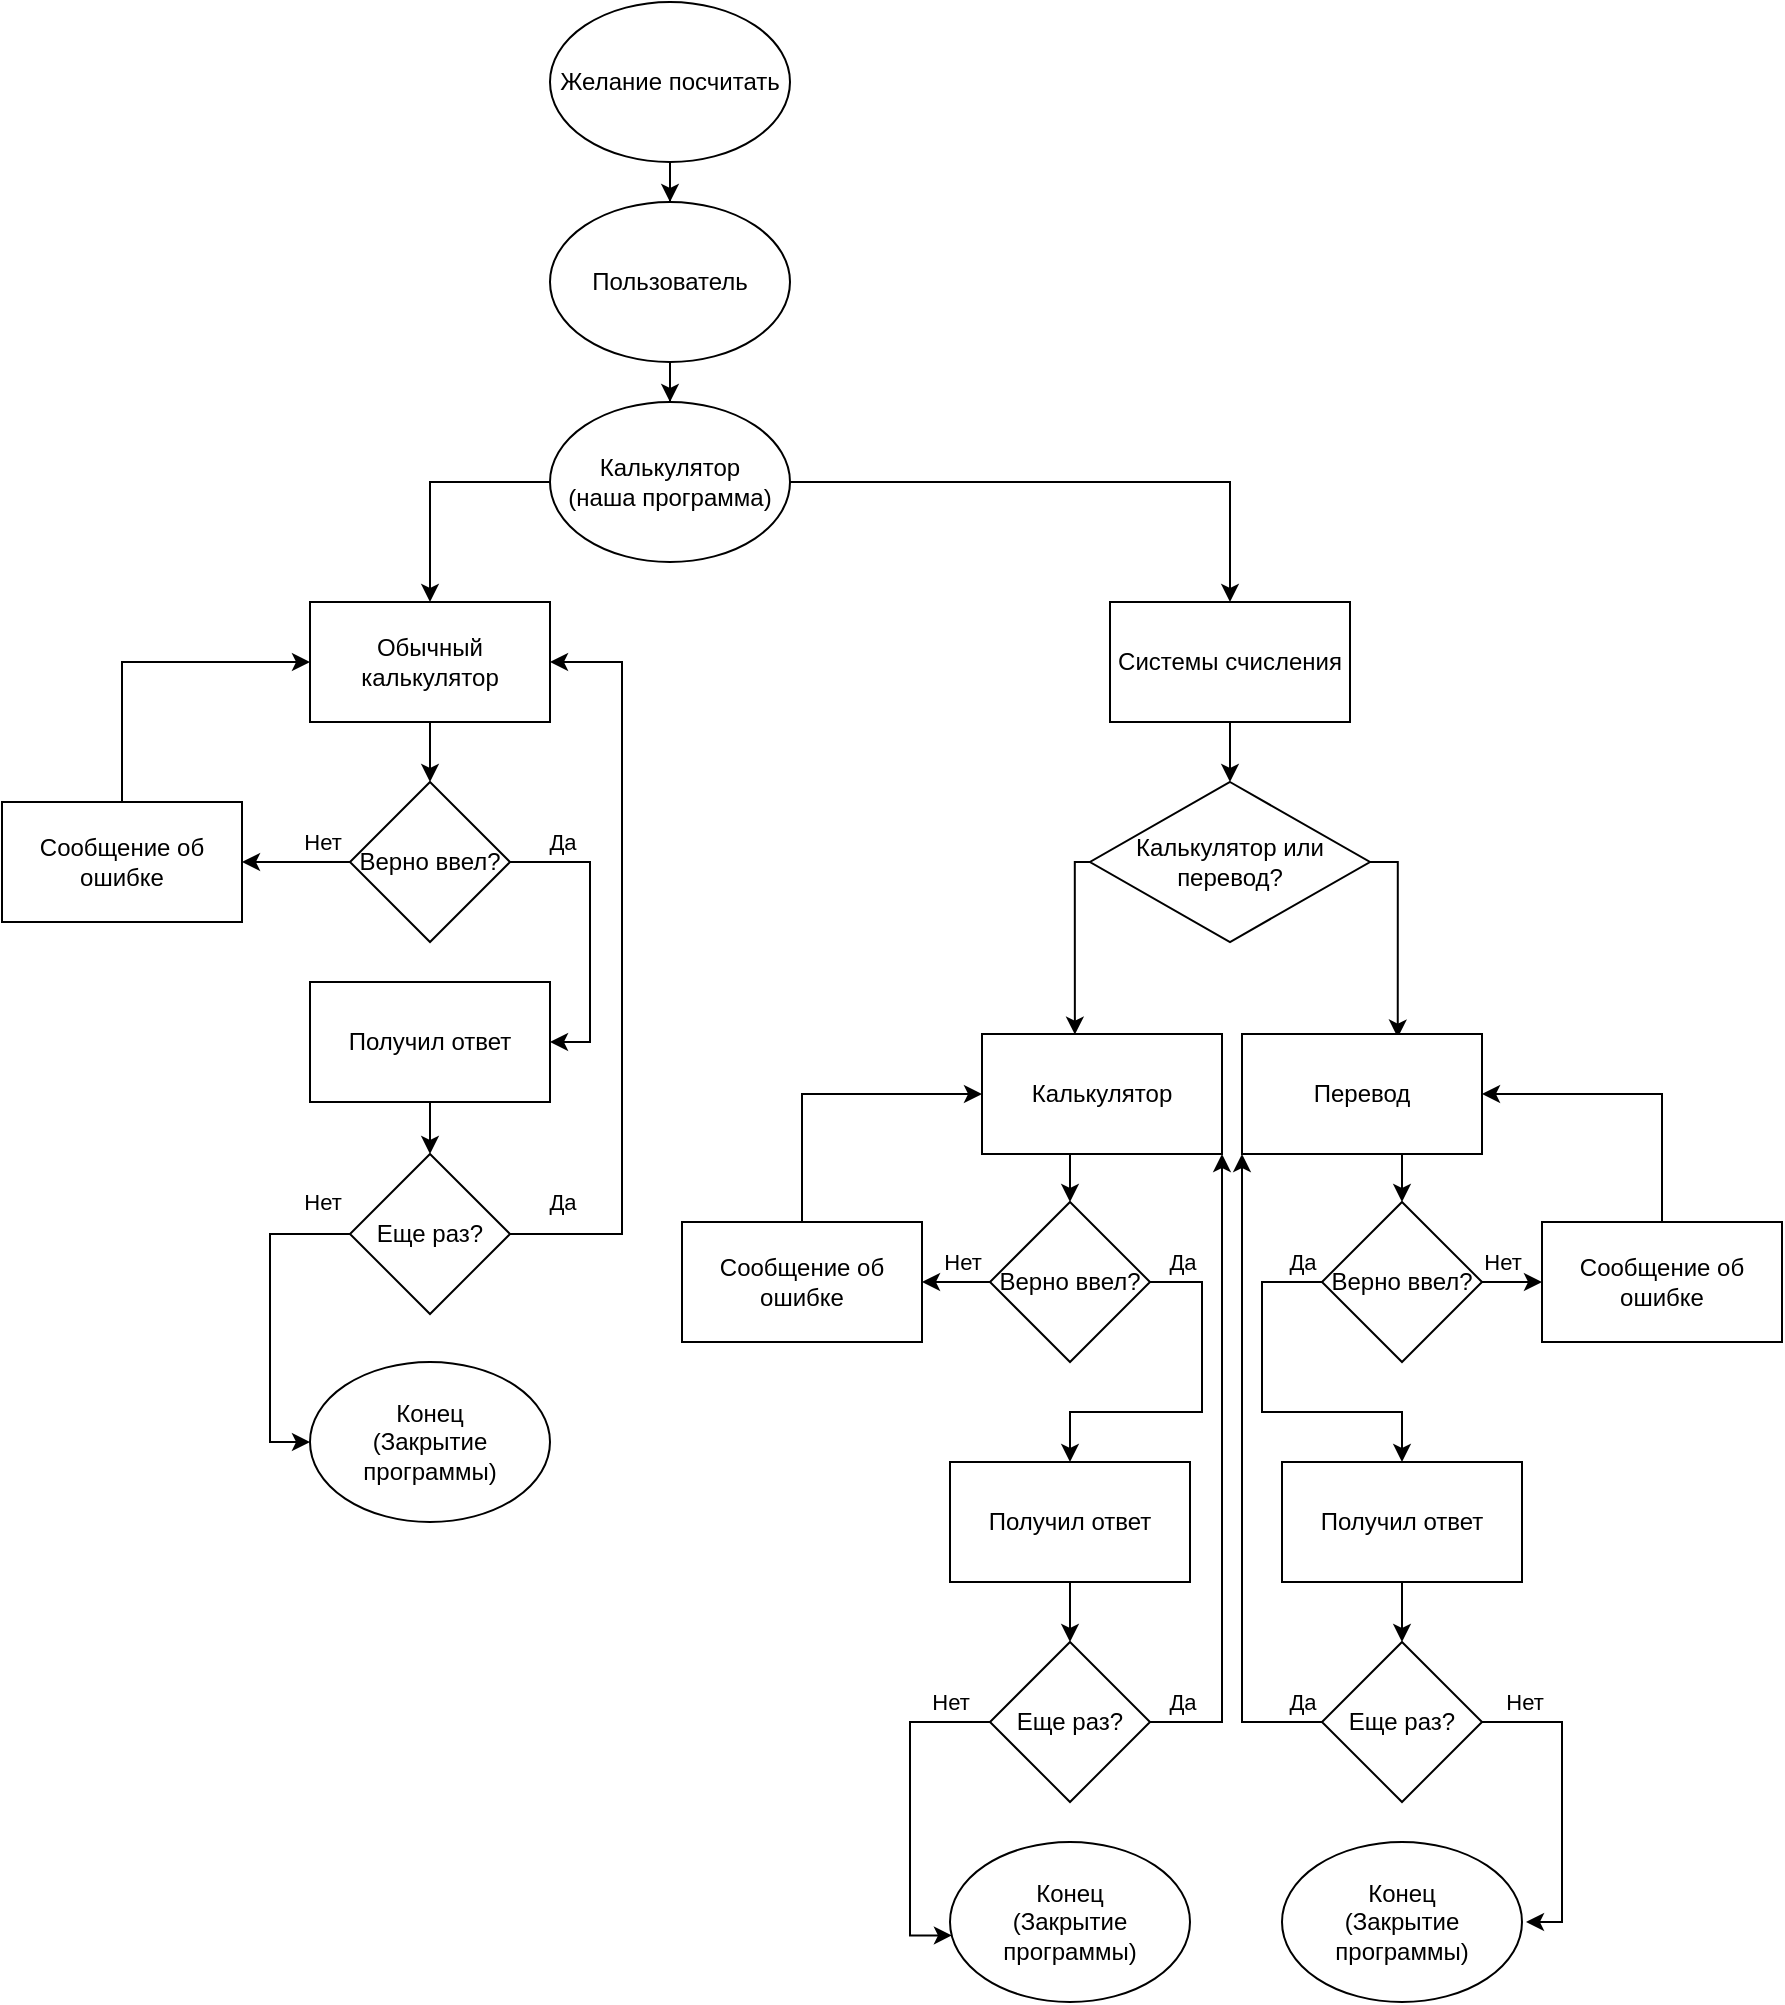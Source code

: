 <mxfile version="15.1.0" type="device"><diagram id="9IHknIMPKNhMybvHQWq0" name="Page-1"><mxGraphModel dx="1008" dy="1721" grid="1" gridSize="10" guides="1" tooltips="1" connect="1" arrows="1" fold="1" page="1" pageScale="1" pageWidth="827" pageHeight="1169" math="0" shadow="0"><root><mxCell id="0"/><mxCell id="1" parent="0"/><mxCell id="6cAgHdpSUKzgkDioAYMB-3" value="" style="edgeStyle=orthogonalEdgeStyle;rounded=0;orthogonalLoop=1;jettySize=auto;html=1;" edge="1" parent="1" source="6cAgHdpSUKzgkDioAYMB-1" target="6cAgHdpSUKzgkDioAYMB-2"><mxGeometry relative="1" as="geometry"/></mxCell><mxCell id="6cAgHdpSUKzgkDioAYMB-1" value="Желание посчитать" style="ellipse;whiteSpace=wrap;html=1;" vertex="1" parent="1"><mxGeometry x="354" y="-1160" width="120" height="80" as="geometry"/></mxCell><mxCell id="6cAgHdpSUKzgkDioAYMB-5" value="" style="edgeStyle=orthogonalEdgeStyle;rounded=0;orthogonalLoop=1;jettySize=auto;html=1;" edge="1" parent="1" source="6cAgHdpSUKzgkDioAYMB-2" target="6cAgHdpSUKzgkDioAYMB-4"><mxGeometry relative="1" as="geometry"/></mxCell><mxCell id="6cAgHdpSUKzgkDioAYMB-2" value="Пользователь" style="ellipse;whiteSpace=wrap;html=1;" vertex="1" parent="1"><mxGeometry x="354" y="-1060" width="120" height="80" as="geometry"/></mxCell><mxCell id="6cAgHdpSUKzgkDioAYMB-8" style="edgeStyle=orthogonalEdgeStyle;rounded=0;orthogonalLoop=1;jettySize=auto;html=1;entryX=0.5;entryY=0;entryDx=0;entryDy=0;" edge="1" parent="1" source="6cAgHdpSUKzgkDioAYMB-4" target="6cAgHdpSUKzgkDioAYMB-6"><mxGeometry relative="1" as="geometry"><Array as="points"><mxPoint x="294" y="-920"/></Array></mxGeometry></mxCell><mxCell id="6cAgHdpSUKzgkDioAYMB-25" style="edgeStyle=orthogonalEdgeStyle;rounded=0;orthogonalLoop=1;jettySize=auto;html=1;entryX=0.5;entryY=0;entryDx=0;entryDy=0;" edge="1" parent="1" source="6cAgHdpSUKzgkDioAYMB-4" target="6cAgHdpSUKzgkDioAYMB-7"><mxGeometry relative="1" as="geometry"><Array as="points"><mxPoint x="694" y="-920"/></Array></mxGeometry></mxCell><mxCell id="6cAgHdpSUKzgkDioAYMB-4" value="Калькулятор&lt;br&gt;(наша программа)" style="ellipse;whiteSpace=wrap;html=1;" vertex="1" parent="1"><mxGeometry x="354" y="-960" width="120" height="80" as="geometry"/></mxCell><mxCell id="6cAgHdpSUKzgkDioAYMB-11" value="" style="edgeStyle=orthogonalEdgeStyle;rounded=0;orthogonalLoop=1;jettySize=auto;html=1;" edge="1" parent="1" source="6cAgHdpSUKzgkDioAYMB-6" target="6cAgHdpSUKzgkDioAYMB-10"><mxGeometry relative="1" as="geometry"/></mxCell><mxCell id="6cAgHdpSUKzgkDioAYMB-6" value="Обычный калькулятор" style="rounded=0;whiteSpace=wrap;html=1;" vertex="1" parent="1"><mxGeometry x="234" y="-860" width="120" height="60" as="geometry"/></mxCell><mxCell id="6cAgHdpSUKzgkDioAYMB-26" value="" style="edgeStyle=orthogonalEdgeStyle;rounded=0;orthogonalLoop=1;jettySize=auto;html=1;" edge="1" parent="1" source="6cAgHdpSUKzgkDioAYMB-7" target="6cAgHdpSUKzgkDioAYMB-23"><mxGeometry relative="1" as="geometry"/></mxCell><mxCell id="6cAgHdpSUKzgkDioAYMB-7" value="Системы счисления" style="rounded=0;whiteSpace=wrap;html=1;" vertex="1" parent="1"><mxGeometry x="634" y="-860" width="120" height="60" as="geometry"/></mxCell><mxCell id="6cAgHdpSUKzgkDioAYMB-14" value="Нет" style="edgeStyle=orthogonalEdgeStyle;rounded=0;orthogonalLoop=1;jettySize=auto;html=1;" edge="1" parent="1" source="6cAgHdpSUKzgkDioAYMB-10" target="6cAgHdpSUKzgkDioAYMB-13"><mxGeometry x="-0.481" y="-10" relative="1" as="geometry"><mxPoint as="offset"/></mxGeometry></mxCell><mxCell id="6cAgHdpSUKzgkDioAYMB-16" value="Да" style="edgeStyle=orthogonalEdgeStyle;rounded=0;orthogonalLoop=1;jettySize=auto;html=1;entryX=1;entryY=0.5;entryDx=0;entryDy=0;" edge="1" parent="1" source="6cAgHdpSUKzgkDioAYMB-10" target="6cAgHdpSUKzgkDioAYMB-12"><mxGeometry x="-0.653" y="10" relative="1" as="geometry"><Array as="points"><mxPoint x="374" y="-730"/><mxPoint x="374" y="-640"/></Array><mxPoint as="offset"/></mxGeometry></mxCell><mxCell id="6cAgHdpSUKzgkDioAYMB-10" value="Верно ввел?" style="rhombus;whiteSpace=wrap;html=1;" vertex="1" parent="1"><mxGeometry x="254" y="-770" width="80" height="80" as="geometry"/></mxCell><mxCell id="6cAgHdpSUKzgkDioAYMB-18" value="" style="edgeStyle=orthogonalEdgeStyle;rounded=0;orthogonalLoop=1;jettySize=auto;html=1;" edge="1" parent="1" source="6cAgHdpSUKzgkDioAYMB-12" target="6cAgHdpSUKzgkDioAYMB-17"><mxGeometry relative="1" as="geometry"/></mxCell><mxCell id="6cAgHdpSUKzgkDioAYMB-12" value="Получил ответ" style="rounded=0;whiteSpace=wrap;html=1;" vertex="1" parent="1"><mxGeometry x="234" y="-670" width="120" height="60" as="geometry"/></mxCell><mxCell id="6cAgHdpSUKzgkDioAYMB-15" style="edgeStyle=orthogonalEdgeStyle;rounded=0;orthogonalLoop=1;jettySize=auto;html=1;entryX=0;entryY=0.5;entryDx=0;entryDy=0;" edge="1" parent="1" source="6cAgHdpSUKzgkDioAYMB-13" target="6cAgHdpSUKzgkDioAYMB-6"><mxGeometry relative="1" as="geometry"><Array as="points"><mxPoint x="140" y="-830"/></Array></mxGeometry></mxCell><mxCell id="6cAgHdpSUKzgkDioAYMB-13" value="Сообщение об ошибке" style="rounded=0;whiteSpace=wrap;html=1;" vertex="1" parent="1"><mxGeometry x="80" y="-760" width="120" height="60" as="geometry"/></mxCell><mxCell id="6cAgHdpSUKzgkDioAYMB-20" value="Да" style="edgeStyle=orthogonalEdgeStyle;rounded=0;orthogonalLoop=1;jettySize=auto;html=1;entryX=1;entryY=0.5;entryDx=0;entryDy=0;" edge="1" parent="1" source="6cAgHdpSUKzgkDioAYMB-17" target="6cAgHdpSUKzgkDioAYMB-6"><mxGeometry x="-0.862" y="16" relative="1" as="geometry"><Array as="points"><mxPoint x="390" y="-544"/><mxPoint x="390" y="-830"/></Array><mxPoint as="offset"/></mxGeometry></mxCell><mxCell id="6cAgHdpSUKzgkDioAYMB-22" value="Нет" style="edgeStyle=orthogonalEdgeStyle;rounded=0;orthogonalLoop=1;jettySize=auto;html=1;entryX=0;entryY=0.5;entryDx=0;entryDy=0;" edge="1" parent="1" source="6cAgHdpSUKzgkDioAYMB-17" target="6cAgHdpSUKzgkDioAYMB-21"><mxGeometry x="-0.829" y="-16" relative="1" as="geometry"><Array as="points"><mxPoint x="214" y="-544"/><mxPoint x="214" y="-440"/></Array><mxPoint as="offset"/></mxGeometry></mxCell><mxCell id="6cAgHdpSUKzgkDioAYMB-17" value="Еще раз?" style="rhombus;whiteSpace=wrap;html=1;" vertex="1" parent="1"><mxGeometry x="254" y="-584" width="80" height="80" as="geometry"/></mxCell><mxCell id="6cAgHdpSUKzgkDioAYMB-21" value="Конец&lt;br&gt;(Закрытие программы)" style="ellipse;whiteSpace=wrap;html=1;" vertex="1" parent="1"><mxGeometry x="234" y="-480" width="120" height="80" as="geometry"/></mxCell><mxCell id="6cAgHdpSUKzgkDioAYMB-29" style="edgeStyle=orthogonalEdgeStyle;rounded=0;orthogonalLoop=1;jettySize=auto;html=1;entryX=0.387;entryY=0.005;entryDx=0;entryDy=0;entryPerimeter=0;" edge="1" parent="1" source="6cAgHdpSUKzgkDioAYMB-23" target="6cAgHdpSUKzgkDioAYMB-27"><mxGeometry relative="1" as="geometry"><Array as="points"><mxPoint x="616" y="-730"/></Array></mxGeometry></mxCell><mxCell id="6cAgHdpSUKzgkDioAYMB-30" style="edgeStyle=orthogonalEdgeStyle;rounded=0;orthogonalLoop=1;jettySize=auto;html=1;entryX=0.649;entryY=0.03;entryDx=0;entryDy=0;entryPerimeter=0;" edge="1" parent="1" source="6cAgHdpSUKzgkDioAYMB-23" target="6cAgHdpSUKzgkDioAYMB-28"><mxGeometry relative="1" as="geometry"><Array as="points"><mxPoint x="778" y="-730"/></Array></mxGeometry></mxCell><mxCell id="6cAgHdpSUKzgkDioAYMB-23" value="Калькулятор или перевод?" style="rhombus;whiteSpace=wrap;html=1;" vertex="1" parent="1"><mxGeometry x="624" y="-770" width="140" height="80" as="geometry"/></mxCell><mxCell id="6cAgHdpSUKzgkDioAYMB-33" style="edgeStyle=orthogonalEdgeStyle;rounded=0;orthogonalLoop=1;jettySize=auto;html=1;entryX=0.5;entryY=0;entryDx=0;entryDy=0;" edge="1" parent="1" source="6cAgHdpSUKzgkDioAYMB-27" target="6cAgHdpSUKzgkDioAYMB-31"><mxGeometry relative="1" as="geometry"><Array as="points"><mxPoint x="614" y="-564"/></Array></mxGeometry></mxCell><mxCell id="6cAgHdpSUKzgkDioAYMB-27" value="Калькулятор" style="rounded=0;whiteSpace=wrap;html=1;" vertex="1" parent="1"><mxGeometry x="570" y="-644" width="120" height="60" as="geometry"/></mxCell><mxCell id="6cAgHdpSUKzgkDioAYMB-34" style="edgeStyle=orthogonalEdgeStyle;rounded=0;orthogonalLoop=1;jettySize=auto;html=1;entryX=0.5;entryY=0;entryDx=0;entryDy=0;" edge="1" parent="1" source="6cAgHdpSUKzgkDioAYMB-28" target="6cAgHdpSUKzgkDioAYMB-32"><mxGeometry relative="1" as="geometry"><Array as="points"><mxPoint x="780" y="-570"/><mxPoint x="780" y="-570"/></Array></mxGeometry></mxCell><mxCell id="6cAgHdpSUKzgkDioAYMB-28" value="Перевод" style="rounded=0;whiteSpace=wrap;html=1;" vertex="1" parent="1"><mxGeometry x="700" y="-644" width="120" height="60" as="geometry"/></mxCell><mxCell id="6cAgHdpSUKzgkDioAYMB-38" value="Нет" style="edgeStyle=orthogonalEdgeStyle;rounded=0;orthogonalLoop=1;jettySize=auto;html=1;" edge="1" parent="1" source="6cAgHdpSUKzgkDioAYMB-31" target="6cAgHdpSUKzgkDioAYMB-36"><mxGeometry x="0.13" y="-10" relative="1" as="geometry"><mxPoint as="offset"/></mxGeometry></mxCell><mxCell id="6cAgHdpSUKzgkDioAYMB-46" value="Да" style="edgeStyle=orthogonalEdgeStyle;rounded=0;orthogonalLoop=1;jettySize=auto;html=1;entryX=0.5;entryY=0;entryDx=0;entryDy=0;" edge="1" parent="1" source="6cAgHdpSUKzgkDioAYMB-31" target="6cAgHdpSUKzgkDioAYMB-42"><mxGeometry x="-0.824" y="10" relative="1" as="geometry"><Array as="points"><mxPoint x="680" y="-520"/><mxPoint x="680" y="-455"/><mxPoint x="614" y="-455"/></Array><mxPoint as="offset"/></mxGeometry></mxCell><mxCell id="6cAgHdpSUKzgkDioAYMB-31" value="Верно ввел?" style="rhombus;whiteSpace=wrap;html=1;" vertex="1" parent="1"><mxGeometry x="574" y="-560" width="80" height="80" as="geometry"/></mxCell><mxCell id="6cAgHdpSUKzgkDioAYMB-39" value="Нет" style="edgeStyle=orthogonalEdgeStyle;rounded=0;orthogonalLoop=1;jettySize=auto;html=1;" edge="1" parent="1" source="6cAgHdpSUKzgkDioAYMB-32" target="6cAgHdpSUKzgkDioAYMB-37"><mxGeometry x="0.2" y="10" relative="1" as="geometry"><mxPoint as="offset"/></mxGeometry></mxCell><mxCell id="6cAgHdpSUKzgkDioAYMB-47" style="edgeStyle=orthogonalEdgeStyle;rounded=0;orthogonalLoop=1;jettySize=auto;html=1;entryX=0.5;entryY=0;entryDx=0;entryDy=0;" edge="1" parent="1" source="6cAgHdpSUKzgkDioAYMB-32" target="6cAgHdpSUKzgkDioAYMB-43"><mxGeometry relative="1" as="geometry"><Array as="points"><mxPoint x="710" y="-520"/><mxPoint x="710" y="-455"/><mxPoint x="780" y="-455"/></Array></mxGeometry></mxCell><mxCell id="6cAgHdpSUKzgkDioAYMB-48" value="Да" style="edgeLabel;html=1;align=center;verticalAlign=middle;resizable=0;points=[];" vertex="1" connectable="0" parent="6cAgHdpSUKzgkDioAYMB-47"><mxGeometry x="-0.494" y="3" relative="1" as="geometry"><mxPoint x="17" y="-28" as="offset"/></mxGeometry></mxCell><mxCell id="6cAgHdpSUKzgkDioAYMB-32" value="Верно ввел?" style="rhombus;whiteSpace=wrap;html=1;" vertex="1" parent="1"><mxGeometry x="740" y="-560" width="80" height="80" as="geometry"/></mxCell><mxCell id="6cAgHdpSUKzgkDioAYMB-40" style="edgeStyle=orthogonalEdgeStyle;rounded=0;orthogonalLoop=1;jettySize=auto;html=1;entryX=0;entryY=0.5;entryDx=0;entryDy=0;" edge="1" parent="1" source="6cAgHdpSUKzgkDioAYMB-36" target="6cAgHdpSUKzgkDioAYMB-27"><mxGeometry relative="1" as="geometry"><Array as="points"><mxPoint x="480" y="-614"/></Array></mxGeometry></mxCell><mxCell id="6cAgHdpSUKzgkDioAYMB-36" value="Сообщение об ошибке" style="rounded=0;whiteSpace=wrap;html=1;" vertex="1" parent="1"><mxGeometry x="420" y="-550" width="120" height="60" as="geometry"/></mxCell><mxCell id="6cAgHdpSUKzgkDioAYMB-41" style="edgeStyle=orthogonalEdgeStyle;rounded=0;orthogonalLoop=1;jettySize=auto;html=1;entryX=1;entryY=0.5;entryDx=0;entryDy=0;" edge="1" parent="1" source="6cAgHdpSUKzgkDioAYMB-37" target="6cAgHdpSUKzgkDioAYMB-28"><mxGeometry relative="1" as="geometry"><Array as="points"><mxPoint x="910" y="-614"/></Array></mxGeometry></mxCell><mxCell id="6cAgHdpSUKzgkDioAYMB-37" value="Сообщение об ошибке" style="rounded=0;whiteSpace=wrap;html=1;" vertex="1" parent="1"><mxGeometry x="850" y="-550" width="120" height="60" as="geometry"/></mxCell><mxCell id="6cAgHdpSUKzgkDioAYMB-49" value="" style="edgeStyle=orthogonalEdgeStyle;rounded=0;orthogonalLoop=1;jettySize=auto;html=1;" edge="1" parent="1" source="6cAgHdpSUKzgkDioAYMB-42" target="6cAgHdpSUKzgkDioAYMB-44"><mxGeometry relative="1" as="geometry"/></mxCell><mxCell id="6cAgHdpSUKzgkDioAYMB-42" value="Получил ответ" style="rounded=0;whiteSpace=wrap;html=1;" vertex="1" parent="1"><mxGeometry x="554" y="-430" width="120" height="60" as="geometry"/></mxCell><mxCell id="6cAgHdpSUKzgkDioAYMB-50" value="" style="edgeStyle=orthogonalEdgeStyle;rounded=0;orthogonalLoop=1;jettySize=auto;html=1;" edge="1" parent="1" source="6cAgHdpSUKzgkDioAYMB-43" target="6cAgHdpSUKzgkDioAYMB-45"><mxGeometry relative="1" as="geometry"/></mxCell><mxCell id="6cAgHdpSUKzgkDioAYMB-43" value="Получил ответ" style="rounded=0;whiteSpace=wrap;html=1;" vertex="1" parent="1"><mxGeometry x="720" y="-430" width="120" height="60" as="geometry"/></mxCell><mxCell id="6cAgHdpSUKzgkDioAYMB-51" value="Да" style="edgeStyle=orthogonalEdgeStyle;rounded=0;orthogonalLoop=1;jettySize=auto;html=1;entryX=1;entryY=1;entryDx=0;entryDy=0;" edge="1" parent="1" source="6cAgHdpSUKzgkDioAYMB-44" target="6cAgHdpSUKzgkDioAYMB-27"><mxGeometry x="-0.9" y="10" relative="1" as="geometry"><Array as="points"><mxPoint x="690" y="-300"/></Array><mxPoint as="offset"/></mxGeometry></mxCell><mxCell id="6cAgHdpSUKzgkDioAYMB-55" style="edgeStyle=orthogonalEdgeStyle;rounded=0;orthogonalLoop=1;jettySize=auto;html=1;entryX=0.008;entryY=0.584;entryDx=0;entryDy=0;entryPerimeter=0;" edge="1" parent="1" source="6cAgHdpSUKzgkDioAYMB-44" target="6cAgHdpSUKzgkDioAYMB-53"><mxGeometry relative="1" as="geometry"><Array as="points"><mxPoint x="534" y="-300"/><mxPoint x="534" y="-193"/></Array></mxGeometry></mxCell><mxCell id="6cAgHdpSUKzgkDioAYMB-57" value="Нет" style="edgeLabel;html=1;align=center;verticalAlign=middle;resizable=0;points=[];" vertex="1" connectable="0" parent="6cAgHdpSUKzgkDioAYMB-55"><mxGeometry x="-0.337" y="2" relative="1" as="geometry"><mxPoint x="18" y="-26" as="offset"/></mxGeometry></mxCell><mxCell id="6cAgHdpSUKzgkDioAYMB-44" value="Еще раз?" style="rhombus;whiteSpace=wrap;html=1;" vertex="1" parent="1"><mxGeometry x="574" y="-340" width="80" height="80" as="geometry"/></mxCell><mxCell id="6cAgHdpSUKzgkDioAYMB-52" value="Да" style="edgeStyle=orthogonalEdgeStyle;rounded=0;orthogonalLoop=1;jettySize=auto;html=1;entryX=0;entryY=1;entryDx=0;entryDy=0;" edge="1" parent="1" source="6cAgHdpSUKzgkDioAYMB-45" target="6cAgHdpSUKzgkDioAYMB-28"><mxGeometry x="-0.938" y="-10" relative="1" as="geometry"><Array as="points"><mxPoint x="700" y="-300"/></Array><mxPoint as="offset"/></mxGeometry></mxCell><mxCell id="6cAgHdpSUKzgkDioAYMB-56" value="Нет" style="edgeStyle=orthogonalEdgeStyle;rounded=0;orthogonalLoop=1;jettySize=auto;html=1;" edge="1" parent="1" source="6cAgHdpSUKzgkDioAYMB-45"><mxGeometry x="-0.742" y="10" relative="1" as="geometry"><mxPoint x="842" y="-200" as="targetPoint"/><Array as="points"><mxPoint x="860" y="-300"/><mxPoint x="860" y="-200"/></Array><mxPoint as="offset"/></mxGeometry></mxCell><mxCell id="6cAgHdpSUKzgkDioAYMB-45" value="Еще раз?" style="rhombus;whiteSpace=wrap;html=1;" vertex="1" parent="1"><mxGeometry x="740" y="-340" width="80" height="80" as="geometry"/></mxCell><mxCell id="6cAgHdpSUKzgkDioAYMB-53" value="Конец&lt;br&gt;(Закрытие программы)" style="ellipse;whiteSpace=wrap;html=1;" vertex="1" parent="1"><mxGeometry x="554" y="-240" width="120" height="80" as="geometry"/></mxCell><mxCell id="6cAgHdpSUKzgkDioAYMB-54" value="&lt;span&gt;Конец&lt;/span&gt;&lt;br&gt;&lt;span&gt;(Закрытие программы)&lt;/span&gt;" style="ellipse;whiteSpace=wrap;html=1;" vertex="1" parent="1"><mxGeometry x="720" y="-240" width="120" height="80" as="geometry"/></mxCell></root></mxGraphModel></diagram></mxfile>